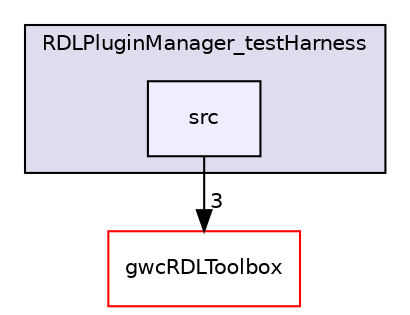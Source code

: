 digraph "C:/Users/gwc59/OneDrive/Desktop/RDLPIM/RDLPIM/RDLPluginManager_testHarness/src" {
  compound=true
  node [ fontsize="10", fontname="Helvetica"];
  edge [ labelfontsize="10", labelfontname="Helvetica"];
  subgraph clusterdir_43639025c8130f10e1f149996bee7db1 {
    graph [ bgcolor="#ddddee", pencolor="black", label="RDLPluginManager_testHarness" fontname="Helvetica", fontsize="10", URL="dir_43639025c8130f10e1f149996bee7db1.html"]
  dir_f6a02649c8da288515ee9440cde959cb [shape=box, label="src", style="filled", fillcolor="#eeeeff", pencolor="black", URL="dir_f6a02649c8da288515ee9440cde959cb.html"];
  }
  dir_30dea0a188e0c9c44c90f58d5398ef91 [shape=box label="gwcRDLToolbox" fillcolor="white" style="filled" color="red" URL="dir_30dea0a188e0c9c44c90f58d5398ef91.html"];
  dir_f6a02649c8da288515ee9440cde959cb->dir_30dea0a188e0c9c44c90f58d5398ef91 [headlabel="3", labeldistance=1.5 headhref="dir_000022_000009.html"];
}
